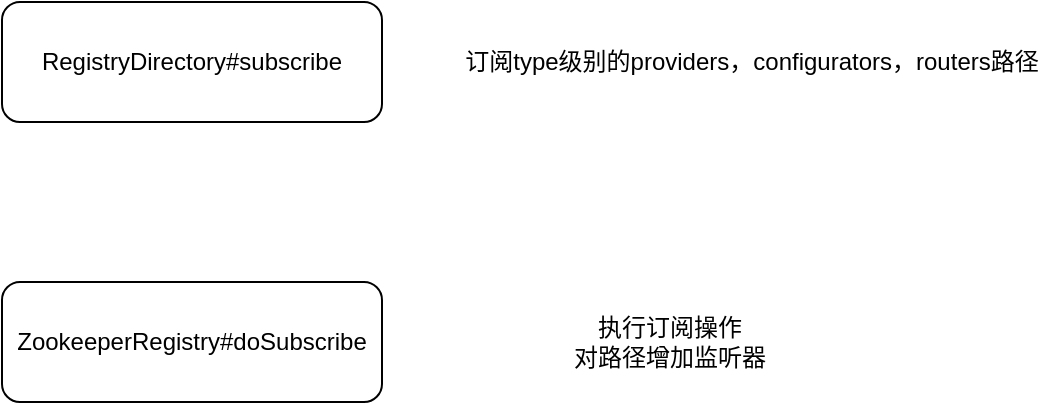 <mxfile version="13.10.0" type="github">
  <diagram id="Hk6JAbKR057ooRP-Hkw4" name="Page-1">
    <mxGraphModel dx="946" dy="538" grid="1" gridSize="10" guides="1" tooltips="1" connect="1" arrows="1" fold="1" page="1" pageScale="1" pageWidth="827" pageHeight="1169" math="0" shadow="0">
      <root>
        <mxCell id="0" />
        <mxCell id="1" parent="0" />
        <mxCell id="3TujbXyup_GJddwviF6T-1" value="RegistryDirectory#subscribe" style="rounded=1;whiteSpace=wrap;html=1;" vertex="1" parent="1">
          <mxGeometry x="80" y="70" width="190" height="60" as="geometry" />
        </mxCell>
        <mxCell id="3TujbXyup_GJddwviF6T-4" value="订阅type级别的providers，configurators，routers路径" style="text;html=1;strokeColor=none;fillColor=none;align=center;verticalAlign=middle;whiteSpace=wrap;rounded=0;" vertex="1" parent="1">
          <mxGeometry x="300" y="100" width="310" as="geometry" />
        </mxCell>
        <mxCell id="3TujbXyup_GJddwviF6T-5" value="ZookeeperRegistry#doSubscribe" style="rounded=1;whiteSpace=wrap;html=1;" vertex="1" parent="1">
          <mxGeometry x="80" y="210" width="190" height="60" as="geometry" />
        </mxCell>
        <mxCell id="3TujbXyup_GJddwviF6T-6" value="执行订阅操作&lt;br&gt;对路径增加监听器" style="text;html=1;strokeColor=none;fillColor=none;align=center;verticalAlign=middle;whiteSpace=wrap;rounded=0;" vertex="1" parent="1">
          <mxGeometry x="259" y="240" width="310" as="geometry" />
        </mxCell>
      </root>
    </mxGraphModel>
  </diagram>
</mxfile>
